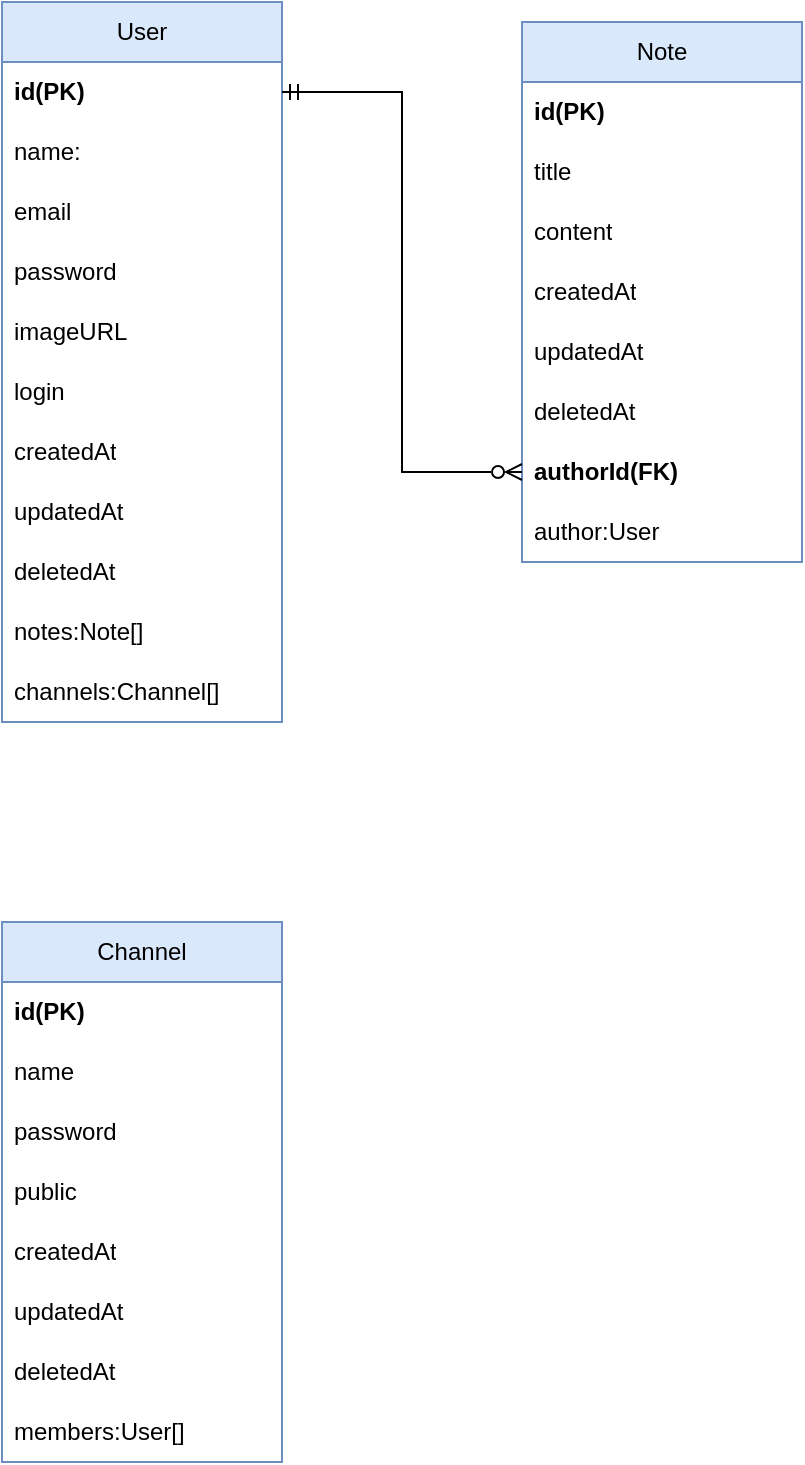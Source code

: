 <mxfile version="20.8.13" type="github">
  <diagram name="Page-1" id="jYn3Tivw9vTnaXjqHp7r">
    <mxGraphModel dx="794" dy="1157" grid="1" gridSize="10" guides="1" tooltips="1" connect="1" arrows="1" fold="1" page="1" pageScale="1" pageWidth="850" pageHeight="1100" math="0" shadow="0">
      <root>
        <mxCell id="0" />
        <mxCell id="1" parent="0" />
        <mxCell id="mmwaGh36-N85SUOqcBC1-1" value="User" style="swimlane;fontStyle=0;childLayout=stackLayout;horizontal=1;startSize=30;horizontalStack=0;resizeParent=1;resizeParentMax=0;resizeLast=0;collapsible=1;marginBottom=0;whiteSpace=wrap;html=1;fillColor=#dae8fc;strokeColor=#6c8ebf;" parent="1" vertex="1">
          <mxGeometry x="250" y="50" width="140" height="360" as="geometry" />
        </mxCell>
        <mxCell id="mmwaGh36-N85SUOqcBC1-2" value="id(PK)" style="text;strokeColor=none;fillColor=none;align=left;verticalAlign=middle;spacingLeft=4;spacingRight=4;overflow=hidden;points=[[0,0.5],[1,0.5]];portConstraint=eastwest;rotatable=0;whiteSpace=wrap;html=1;fontStyle=1" parent="mmwaGh36-N85SUOqcBC1-1" vertex="1">
          <mxGeometry y="30" width="140" height="30" as="geometry" />
        </mxCell>
        <mxCell id="mmwaGh36-N85SUOqcBC1-3" value="name:" style="text;strokeColor=none;fillColor=none;align=left;verticalAlign=middle;spacingLeft=4;spacingRight=4;overflow=hidden;points=[[0,0.5],[1,0.5]];portConstraint=eastwest;rotatable=0;whiteSpace=wrap;html=1;" parent="mmwaGh36-N85SUOqcBC1-1" vertex="1">
          <mxGeometry y="60" width="140" height="30" as="geometry" />
        </mxCell>
        <mxCell id="mmwaGh36-N85SUOqcBC1-4" value="email" style="text;strokeColor=none;fillColor=none;align=left;verticalAlign=middle;spacingLeft=4;spacingRight=4;overflow=hidden;points=[[0,0.5],[1,0.5]];portConstraint=eastwest;rotatable=0;whiteSpace=wrap;html=1;" parent="mmwaGh36-N85SUOqcBC1-1" vertex="1">
          <mxGeometry y="90" width="140" height="30" as="geometry" />
        </mxCell>
        <mxCell id="mmwaGh36-N85SUOqcBC1-14" value="password" style="text;strokeColor=none;fillColor=none;align=left;verticalAlign=middle;spacingLeft=4;spacingRight=4;overflow=hidden;points=[[0,0.5],[1,0.5]];portConstraint=eastwest;rotatable=0;whiteSpace=wrap;html=1;" parent="mmwaGh36-N85SUOqcBC1-1" vertex="1">
          <mxGeometry y="120" width="140" height="30" as="geometry" />
        </mxCell>
        <mxCell id="mmwaGh36-N85SUOqcBC1-15" value="imageURL" style="text;strokeColor=none;fillColor=none;align=left;verticalAlign=middle;spacingLeft=4;spacingRight=4;overflow=hidden;points=[[0,0.5],[1,0.5]];portConstraint=eastwest;rotatable=0;whiteSpace=wrap;html=1;" parent="mmwaGh36-N85SUOqcBC1-1" vertex="1">
          <mxGeometry y="150" width="140" height="30" as="geometry" />
        </mxCell>
        <mxCell id="mmwaGh36-N85SUOqcBC1-16" value="login" style="text;strokeColor=none;fillColor=none;align=left;verticalAlign=middle;spacingLeft=4;spacingRight=4;overflow=hidden;points=[[0,0.5],[1,0.5]];portConstraint=eastwest;rotatable=0;whiteSpace=wrap;html=1;" parent="mmwaGh36-N85SUOqcBC1-1" vertex="1">
          <mxGeometry y="180" width="140" height="30" as="geometry" />
        </mxCell>
        <mxCell id="mmwaGh36-N85SUOqcBC1-18" value="createdAt" style="text;strokeColor=none;fillColor=none;align=left;verticalAlign=middle;spacingLeft=4;spacingRight=4;overflow=hidden;points=[[0,0.5],[1,0.5]];portConstraint=eastwest;rotatable=0;whiteSpace=wrap;html=1;" parent="mmwaGh36-N85SUOqcBC1-1" vertex="1">
          <mxGeometry y="210" width="140" height="30" as="geometry" />
        </mxCell>
        <mxCell id="mmwaGh36-N85SUOqcBC1-17" value="updatedAt" style="text;strokeColor=none;fillColor=none;align=left;verticalAlign=middle;spacingLeft=4;spacingRight=4;overflow=hidden;points=[[0,0.5],[1,0.5]];portConstraint=eastwest;rotatable=0;whiteSpace=wrap;html=1;" parent="mmwaGh36-N85SUOqcBC1-1" vertex="1">
          <mxGeometry y="240" width="140" height="30" as="geometry" />
        </mxCell>
        <mxCell id="mmwaGh36-N85SUOqcBC1-19" value="deletedAt" style="text;strokeColor=none;fillColor=none;align=left;verticalAlign=middle;spacingLeft=4;spacingRight=4;overflow=hidden;points=[[0,0.5],[1,0.5]];portConstraint=eastwest;rotatable=0;whiteSpace=wrap;html=1;" parent="mmwaGh36-N85SUOqcBC1-1" vertex="1">
          <mxGeometry y="270" width="140" height="30" as="geometry" />
        </mxCell>
        <mxCell id="mmwaGh36-N85SUOqcBC1-20" value="notes:Note[]" style="text;strokeColor=none;fillColor=none;align=left;verticalAlign=middle;spacingLeft=4;spacingRight=4;overflow=hidden;points=[[0,0.5],[1,0.5]];portConstraint=eastwest;rotatable=0;whiteSpace=wrap;html=1;" parent="mmwaGh36-N85SUOqcBC1-1" vertex="1">
          <mxGeometry y="300" width="140" height="30" as="geometry" />
        </mxCell>
        <mxCell id="mmwaGh36-N85SUOqcBC1-21" value="channels:Channel[]" style="text;strokeColor=none;fillColor=none;align=left;verticalAlign=middle;spacingLeft=4;spacingRight=4;overflow=hidden;points=[[0,0.5],[1,0.5]];portConstraint=eastwest;rotatable=0;whiteSpace=wrap;html=1;" parent="mmwaGh36-N85SUOqcBC1-1" vertex="1">
          <mxGeometry y="330" width="140" height="30" as="geometry" />
        </mxCell>
        <mxCell id="mmwaGh36-N85SUOqcBC1-22" value="Note" style="swimlane;fontStyle=0;childLayout=stackLayout;horizontal=1;startSize=30;horizontalStack=0;resizeParent=1;resizeParentMax=0;resizeLast=0;collapsible=1;marginBottom=0;whiteSpace=wrap;html=1;fillColor=#dae8fc;strokeColor=#6c8ebf;" parent="1" vertex="1">
          <mxGeometry x="510" y="60" width="140" height="270" as="geometry" />
        </mxCell>
        <mxCell id="mmwaGh36-N85SUOqcBC1-23" value="id(PK)" style="text;strokeColor=none;fillColor=none;align=left;verticalAlign=middle;spacingLeft=4;spacingRight=4;overflow=hidden;points=[[0,0.5],[1,0.5]];portConstraint=eastwest;rotatable=0;whiteSpace=wrap;html=1;fontStyle=1" parent="mmwaGh36-N85SUOqcBC1-22" vertex="1">
          <mxGeometry y="30" width="140" height="30" as="geometry" />
        </mxCell>
        <mxCell id="mmwaGh36-N85SUOqcBC1-24" value="title" style="text;strokeColor=none;fillColor=none;align=left;verticalAlign=middle;spacingLeft=4;spacingRight=4;overflow=hidden;points=[[0,0.5],[1,0.5]];portConstraint=eastwest;rotatable=0;whiteSpace=wrap;html=1;" parent="mmwaGh36-N85SUOqcBC1-22" vertex="1">
          <mxGeometry y="60" width="140" height="30" as="geometry" />
        </mxCell>
        <mxCell id="mmwaGh36-N85SUOqcBC1-25" value="content" style="text;strokeColor=none;fillColor=none;align=left;verticalAlign=middle;spacingLeft=4;spacingRight=4;overflow=hidden;points=[[0,0.5],[1,0.5]];portConstraint=eastwest;rotatable=0;whiteSpace=wrap;html=1;" parent="mmwaGh36-N85SUOqcBC1-22" vertex="1">
          <mxGeometry y="90" width="140" height="30" as="geometry" />
        </mxCell>
        <mxCell id="mmwaGh36-N85SUOqcBC1-29" value="createdAt" style="text;strokeColor=none;fillColor=none;align=left;verticalAlign=middle;spacingLeft=4;spacingRight=4;overflow=hidden;points=[[0,0.5],[1,0.5]];portConstraint=eastwest;rotatable=0;whiteSpace=wrap;html=1;" parent="mmwaGh36-N85SUOqcBC1-22" vertex="1">
          <mxGeometry y="120" width="140" height="30" as="geometry" />
        </mxCell>
        <mxCell id="mmwaGh36-N85SUOqcBC1-30" value="updatedAt" style="text;strokeColor=none;fillColor=none;align=left;verticalAlign=middle;spacingLeft=4;spacingRight=4;overflow=hidden;points=[[0,0.5],[1,0.5]];portConstraint=eastwest;rotatable=0;whiteSpace=wrap;html=1;" parent="mmwaGh36-N85SUOqcBC1-22" vertex="1">
          <mxGeometry y="150" width="140" height="30" as="geometry" />
        </mxCell>
        <mxCell id="mmwaGh36-N85SUOqcBC1-31" value="deletedAt" style="text;strokeColor=none;fillColor=none;align=left;verticalAlign=middle;spacingLeft=4;spacingRight=4;overflow=hidden;points=[[0,0.5],[1,0.5]];portConstraint=eastwest;rotatable=0;whiteSpace=wrap;html=1;" parent="mmwaGh36-N85SUOqcBC1-22" vertex="1">
          <mxGeometry y="180" width="140" height="30" as="geometry" />
        </mxCell>
        <mxCell id="mmwaGh36-N85SUOqcBC1-32" value="authorId(FK)" style="text;strokeColor=none;fillColor=none;align=left;verticalAlign=middle;spacingLeft=4;spacingRight=4;overflow=hidden;points=[[0,0.5],[1,0.5]];portConstraint=eastwest;rotatable=0;whiteSpace=wrap;html=1;fontStyle=1" parent="mmwaGh36-N85SUOqcBC1-22" vertex="1">
          <mxGeometry y="210" width="140" height="30" as="geometry" />
        </mxCell>
        <mxCell id="mmwaGh36-N85SUOqcBC1-33" value="author:User" style="text;strokeColor=none;fillColor=none;align=left;verticalAlign=middle;spacingLeft=4;spacingRight=4;overflow=hidden;points=[[0,0.5],[1,0.5]];portConstraint=eastwest;rotatable=0;whiteSpace=wrap;html=1;" parent="mmwaGh36-N85SUOqcBC1-22" vertex="1">
          <mxGeometry y="240" width="140" height="30" as="geometry" />
        </mxCell>
        <mxCell id="mmwaGh36-N85SUOqcBC1-36" style="edgeStyle=orthogonalEdgeStyle;rounded=0;orthogonalLoop=1;jettySize=auto;html=1;exitX=0;exitY=0.5;exitDx=0;exitDy=0;entryX=1;entryY=0.5;entryDx=0;entryDy=0;endArrow=ERmandOne;endFill=0;startArrow=ERzeroToMany;startFill=0;" parent="1" source="mmwaGh36-N85SUOqcBC1-32" target="mmwaGh36-N85SUOqcBC1-2" edge="1">
          <mxGeometry relative="1" as="geometry" />
        </mxCell>
        <mxCell id="mmwaGh36-N85SUOqcBC1-37" value="Channel" style="swimlane;fontStyle=0;childLayout=stackLayout;horizontal=1;startSize=30;horizontalStack=0;resizeParent=1;resizeParentMax=0;resizeLast=0;collapsible=1;marginBottom=0;whiteSpace=wrap;html=1;fillColor=#dae8fc;strokeColor=#6c8ebf;" parent="1" vertex="1">
          <mxGeometry x="250" y="510" width="140" height="270" as="geometry" />
        </mxCell>
        <mxCell id="mmwaGh36-N85SUOqcBC1-38" value="id(PK)" style="text;strokeColor=none;fillColor=none;align=left;verticalAlign=middle;spacingLeft=4;spacingRight=4;overflow=hidden;points=[[0,0.5],[1,0.5]];portConstraint=eastwest;rotatable=0;whiteSpace=wrap;html=1;fontStyle=1" parent="mmwaGh36-N85SUOqcBC1-37" vertex="1">
          <mxGeometry y="30" width="140" height="30" as="geometry" />
        </mxCell>
        <mxCell id="mmwaGh36-N85SUOqcBC1-39" value="name" style="text;strokeColor=none;fillColor=none;align=left;verticalAlign=middle;spacingLeft=4;spacingRight=4;overflow=hidden;points=[[0,0.5],[1,0.5]];portConstraint=eastwest;rotatable=0;whiteSpace=wrap;html=1;" parent="mmwaGh36-N85SUOqcBC1-37" vertex="1">
          <mxGeometry y="60" width="140" height="30" as="geometry" />
        </mxCell>
        <mxCell id="mmwaGh36-N85SUOqcBC1-46" value="password" style="text;strokeColor=none;fillColor=none;align=left;verticalAlign=middle;spacingLeft=4;spacingRight=4;overflow=hidden;points=[[0,0.5],[1,0.5]];portConstraint=eastwest;rotatable=0;whiteSpace=wrap;html=1;" parent="mmwaGh36-N85SUOqcBC1-37" vertex="1">
          <mxGeometry y="90" width="140" height="30" as="geometry" />
        </mxCell>
        <mxCell id="mmwaGh36-N85SUOqcBC1-47" value="public" style="text;strokeColor=none;fillColor=none;align=left;verticalAlign=middle;spacingLeft=4;spacingRight=4;overflow=hidden;points=[[0,0.5],[1,0.5]];portConstraint=eastwest;rotatable=0;whiteSpace=wrap;html=1;" parent="mmwaGh36-N85SUOqcBC1-37" vertex="1">
          <mxGeometry y="120" width="140" height="30" as="geometry" />
        </mxCell>
        <mxCell id="mmwaGh36-N85SUOqcBC1-41" value="createdAt" style="text;strokeColor=none;fillColor=none;align=left;verticalAlign=middle;spacingLeft=4;spacingRight=4;overflow=hidden;points=[[0,0.5],[1,0.5]];portConstraint=eastwest;rotatable=0;whiteSpace=wrap;html=1;" parent="mmwaGh36-N85SUOqcBC1-37" vertex="1">
          <mxGeometry y="150" width="140" height="30" as="geometry" />
        </mxCell>
        <mxCell id="mmwaGh36-N85SUOqcBC1-42" value="updatedAt" style="text;strokeColor=none;fillColor=none;align=left;verticalAlign=middle;spacingLeft=4;spacingRight=4;overflow=hidden;points=[[0,0.5],[1,0.5]];portConstraint=eastwest;rotatable=0;whiteSpace=wrap;html=1;" parent="mmwaGh36-N85SUOqcBC1-37" vertex="1">
          <mxGeometry y="180" width="140" height="30" as="geometry" />
        </mxCell>
        <mxCell id="mmwaGh36-N85SUOqcBC1-43" value="deletedAt" style="text;strokeColor=none;fillColor=none;align=left;verticalAlign=middle;spacingLeft=4;spacingRight=4;overflow=hidden;points=[[0,0.5],[1,0.5]];portConstraint=eastwest;rotatable=0;whiteSpace=wrap;html=1;" parent="mmwaGh36-N85SUOqcBC1-37" vertex="1">
          <mxGeometry y="210" width="140" height="30" as="geometry" />
        </mxCell>
        <mxCell id="mmwaGh36-N85SUOqcBC1-44" value="members:User[]" style="text;strokeColor=none;fillColor=none;align=left;verticalAlign=middle;spacingLeft=4;spacingRight=4;overflow=hidden;points=[[0,0.5],[1,0.5]];portConstraint=eastwest;rotatable=0;whiteSpace=wrap;html=1;" parent="mmwaGh36-N85SUOqcBC1-37" vertex="1">
          <mxGeometry y="240" width="140" height="30" as="geometry" />
        </mxCell>
      </root>
    </mxGraphModel>
  </diagram>
</mxfile>
